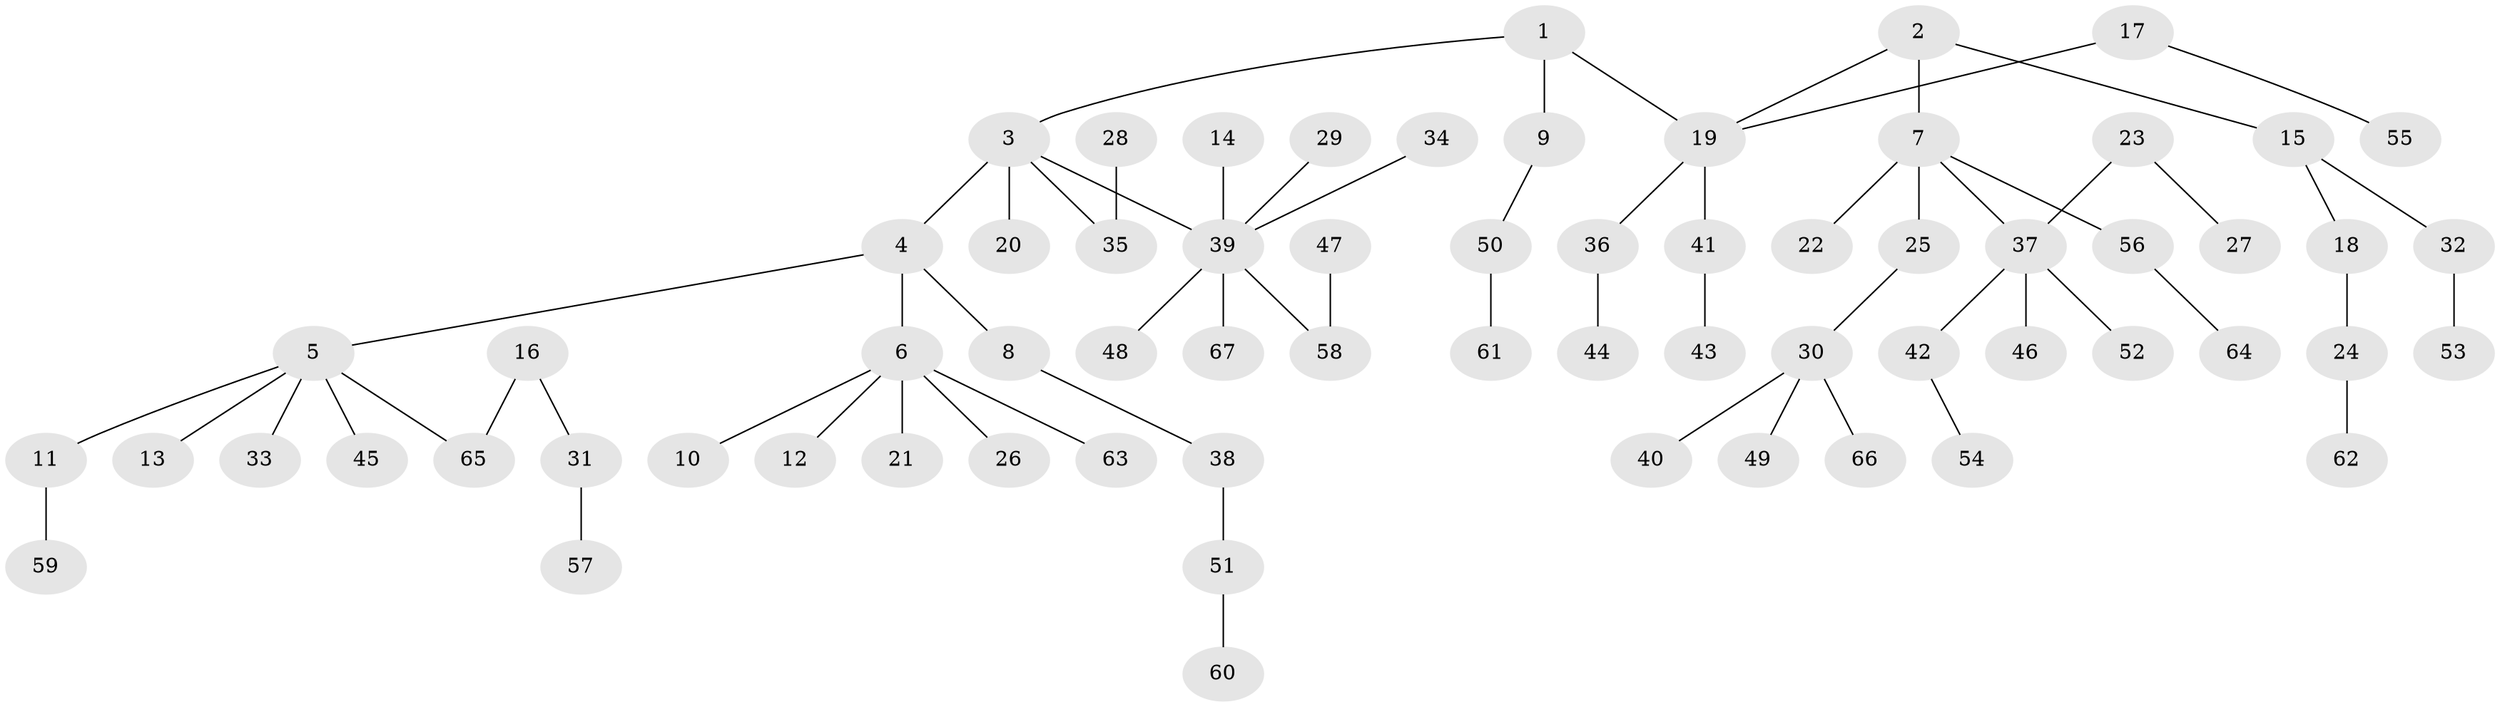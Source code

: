 // original degree distribution, {6: 0.05263157894736842, 3: 0.16842105263157894, 1: 0.5368421052631579, 4: 0.021052631578947368, 5: 0.010526315789473684, 2: 0.2, 8: 0.010526315789473684}
// Generated by graph-tools (version 1.1) at 2025/37/03/04/25 23:37:18]
// undirected, 67 vertices, 66 edges
graph export_dot {
  node [color=gray90,style=filled];
  1;
  2;
  3;
  4;
  5;
  6;
  7;
  8;
  9;
  10;
  11;
  12;
  13;
  14;
  15;
  16;
  17;
  18;
  19;
  20;
  21;
  22;
  23;
  24;
  25;
  26;
  27;
  28;
  29;
  30;
  31;
  32;
  33;
  34;
  35;
  36;
  37;
  38;
  39;
  40;
  41;
  42;
  43;
  44;
  45;
  46;
  47;
  48;
  49;
  50;
  51;
  52;
  53;
  54;
  55;
  56;
  57;
  58;
  59;
  60;
  61;
  62;
  63;
  64;
  65;
  66;
  67;
  1 -- 3 [weight=1.0];
  1 -- 9 [weight=1.0];
  1 -- 19 [weight=1.0];
  2 -- 7 [weight=1.0];
  2 -- 15 [weight=1.0];
  2 -- 19 [weight=1.0];
  3 -- 4 [weight=1.0];
  3 -- 20 [weight=1.0];
  3 -- 35 [weight=1.0];
  3 -- 39 [weight=1.0];
  4 -- 5 [weight=1.0];
  4 -- 6 [weight=1.0];
  4 -- 8 [weight=1.0];
  5 -- 11 [weight=1.0];
  5 -- 13 [weight=1.0];
  5 -- 33 [weight=1.0];
  5 -- 45 [weight=1.0];
  5 -- 65 [weight=1.0];
  6 -- 10 [weight=1.0];
  6 -- 12 [weight=1.0];
  6 -- 21 [weight=1.0];
  6 -- 26 [weight=1.0];
  6 -- 63 [weight=1.0];
  7 -- 22 [weight=1.0];
  7 -- 25 [weight=1.0];
  7 -- 37 [weight=1.0];
  7 -- 56 [weight=1.0];
  8 -- 38 [weight=1.0];
  9 -- 50 [weight=1.0];
  11 -- 59 [weight=1.0];
  14 -- 39 [weight=1.0];
  15 -- 18 [weight=1.0];
  15 -- 32 [weight=1.0];
  16 -- 31 [weight=1.0];
  16 -- 65 [weight=1.0];
  17 -- 19 [weight=1.0];
  17 -- 55 [weight=1.0];
  18 -- 24 [weight=1.0];
  19 -- 36 [weight=1.0];
  19 -- 41 [weight=1.0];
  23 -- 27 [weight=1.0];
  23 -- 37 [weight=1.0];
  24 -- 62 [weight=1.0];
  25 -- 30 [weight=1.0];
  28 -- 35 [weight=1.0];
  29 -- 39 [weight=1.0];
  30 -- 40 [weight=1.0];
  30 -- 49 [weight=1.0];
  30 -- 66 [weight=1.0];
  31 -- 57 [weight=1.0];
  32 -- 53 [weight=1.0];
  34 -- 39 [weight=1.0];
  36 -- 44 [weight=1.0];
  37 -- 42 [weight=1.0];
  37 -- 46 [weight=1.0];
  37 -- 52 [weight=1.0];
  38 -- 51 [weight=1.0];
  39 -- 48 [weight=1.0];
  39 -- 58 [weight=1.0];
  39 -- 67 [weight=1.0];
  41 -- 43 [weight=1.0];
  42 -- 54 [weight=1.0];
  47 -- 58 [weight=1.0];
  50 -- 61 [weight=1.0];
  51 -- 60 [weight=1.0];
  56 -- 64 [weight=1.0];
}

